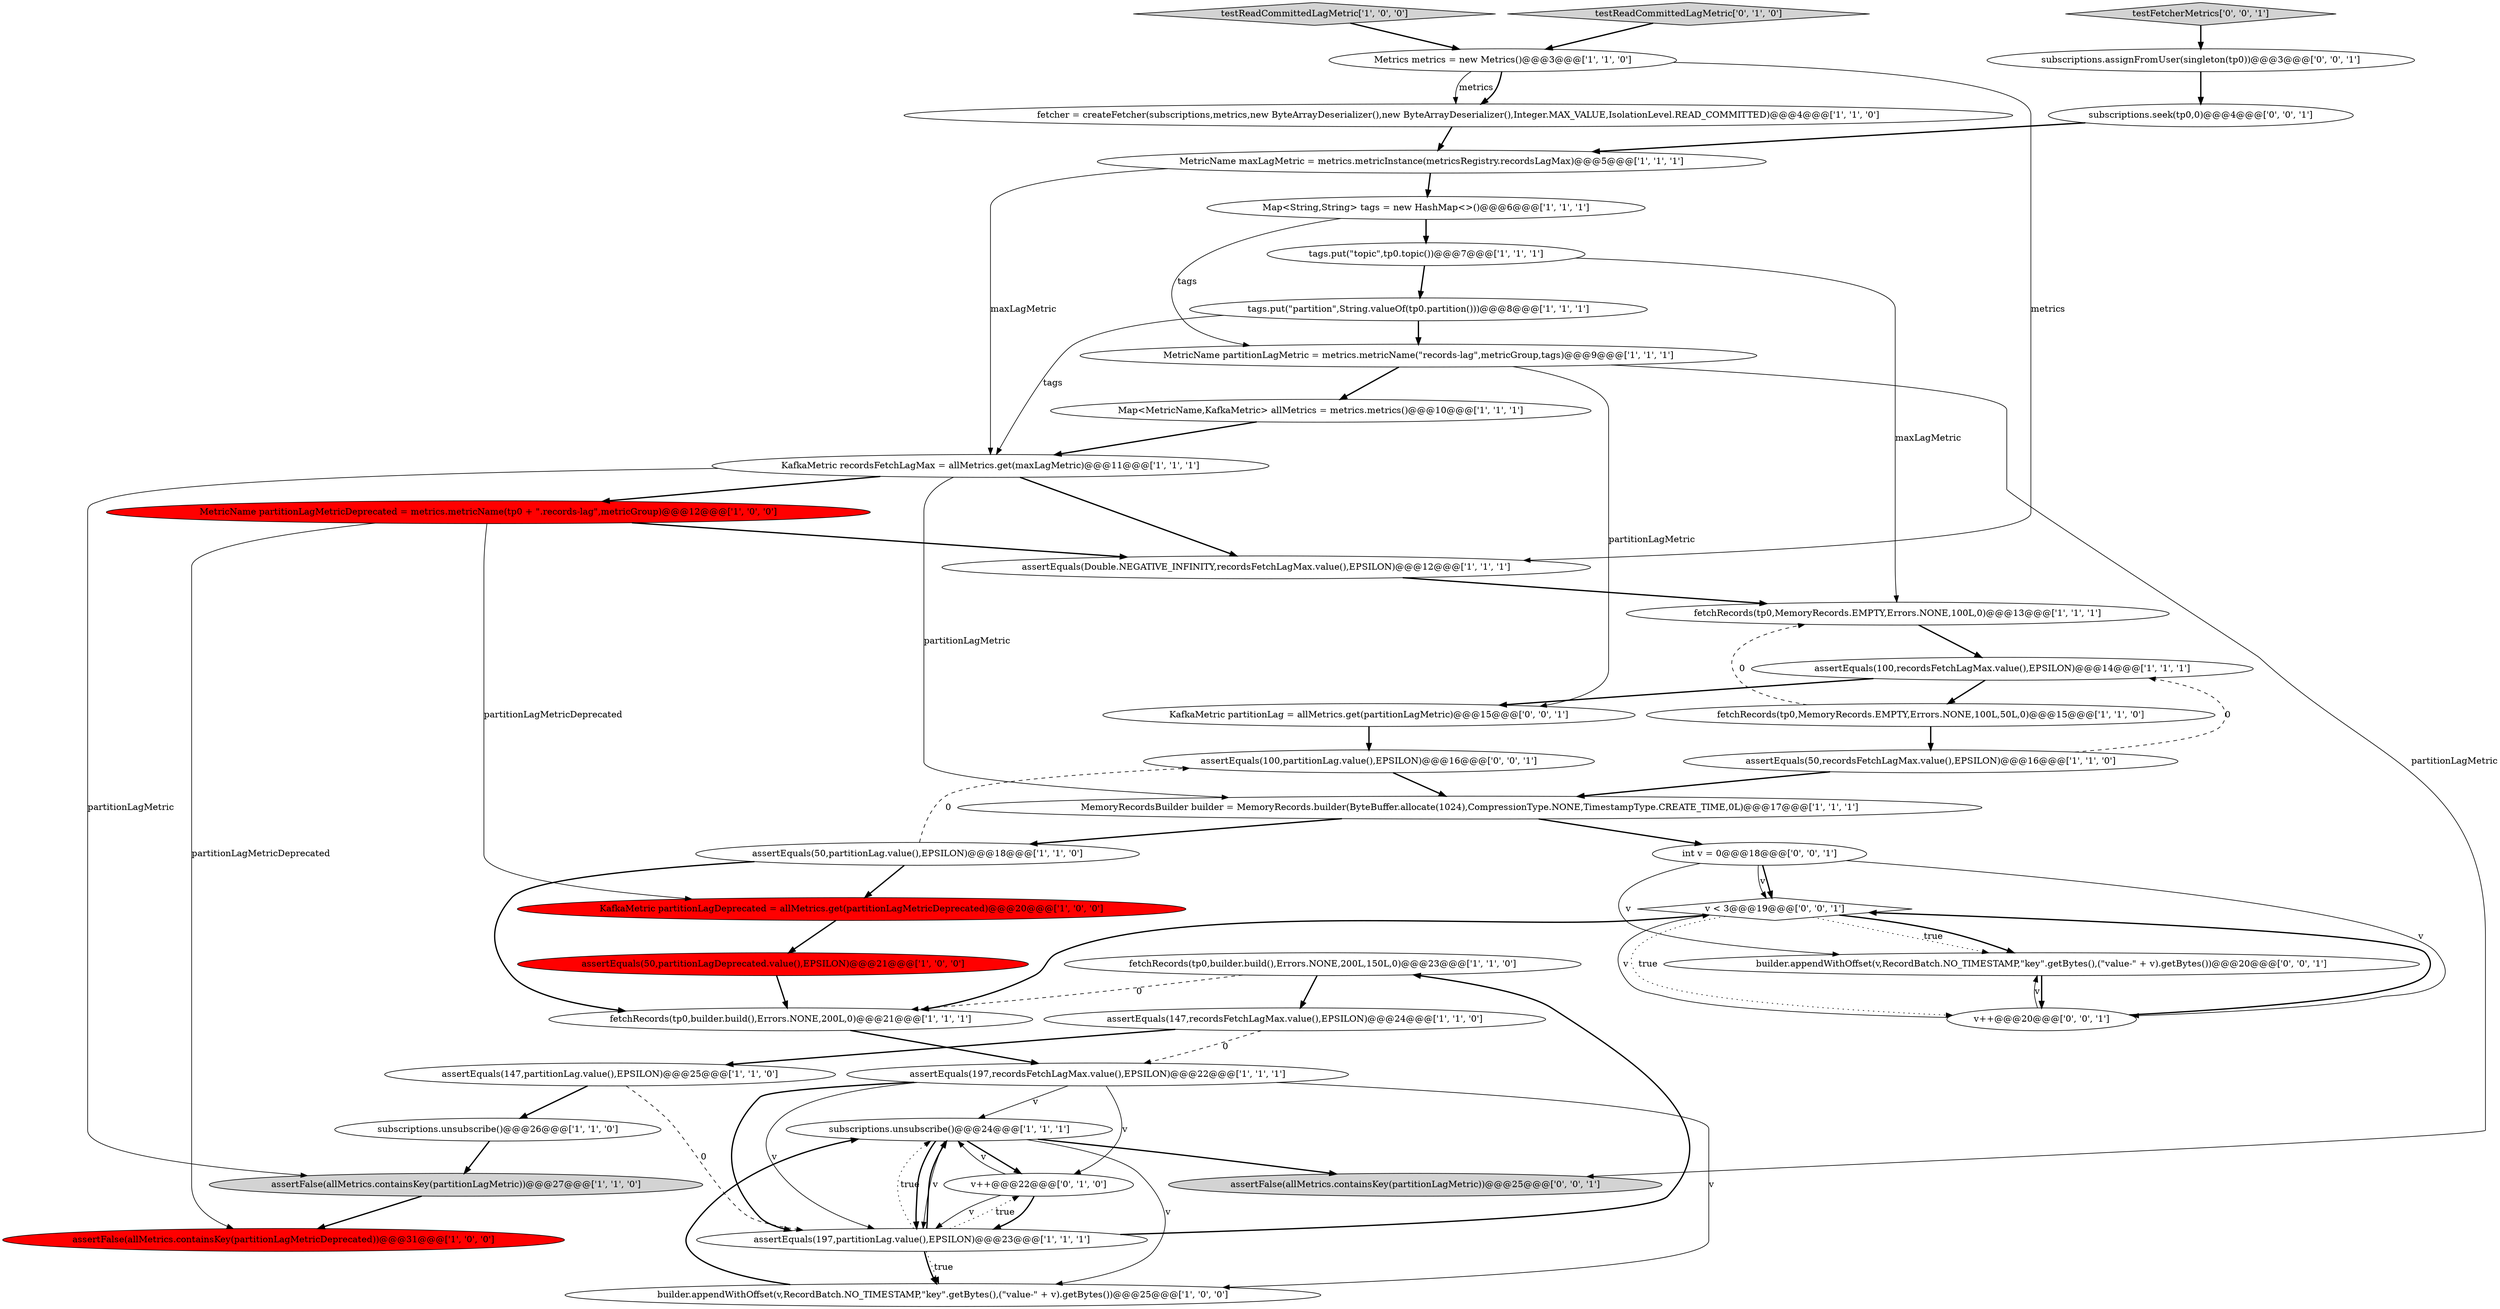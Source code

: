 digraph {
3 [style = filled, label = "fetchRecords(tp0,builder.build(),Errors.NONE,200L,150L,0)@@@23@@@['1', '1', '0']", fillcolor = white, shape = ellipse image = "AAA0AAABBB1BBB"];
38 [style = filled, label = "v < 3@@@19@@@['0', '0', '1']", fillcolor = white, shape = diamond image = "AAA0AAABBB3BBB"];
21 [style = filled, label = "fetchRecords(tp0,MemoryRecords.EMPTY,Errors.NONE,100L,0)@@@13@@@['1', '1', '1']", fillcolor = white, shape = ellipse image = "AAA0AAABBB1BBB"];
13 [style = filled, label = "subscriptions.unsubscribe()@@@26@@@['1', '1', '0']", fillcolor = white, shape = ellipse image = "AAA0AAABBB1BBB"];
41 [style = filled, label = "assertEquals(100,partitionLag.value(),EPSILON)@@@16@@@['0', '0', '1']", fillcolor = white, shape = ellipse image = "AAA0AAABBB3BBB"];
5 [style = filled, label = "assertFalse(allMetrics.containsKey(partitionLagMetric))@@@27@@@['1', '1', '0']", fillcolor = lightgray, shape = ellipse image = "AAA0AAABBB1BBB"];
32 [style = filled, label = "testReadCommittedLagMetric['0', '1', '0']", fillcolor = lightgray, shape = diamond image = "AAA0AAABBB2BBB"];
35 [style = filled, label = "subscriptions.seek(tp0,0)@@@4@@@['0', '0', '1']", fillcolor = white, shape = ellipse image = "AAA0AAABBB3BBB"];
36 [style = filled, label = "KafkaMetric partitionLag = allMetrics.get(partitionLagMetric)@@@15@@@['0', '0', '1']", fillcolor = white, shape = ellipse image = "AAA0AAABBB3BBB"];
39 [style = filled, label = "subscriptions.assignFromUser(singleton(tp0))@@@3@@@['0', '0', '1']", fillcolor = white, shape = ellipse image = "AAA0AAABBB3BBB"];
14 [style = filled, label = "testReadCommittedLagMetric['1', '0', '0']", fillcolor = lightgray, shape = diamond image = "AAA0AAABBB1BBB"];
22 [style = filled, label = "assertFalse(allMetrics.containsKey(partitionLagMetricDeprecated))@@@31@@@['1', '0', '0']", fillcolor = red, shape = ellipse image = "AAA1AAABBB1BBB"];
30 [style = filled, label = "subscriptions.unsubscribe()@@@24@@@['1', '1', '1']", fillcolor = white, shape = ellipse image = "AAA0AAABBB1BBB"];
37 [style = filled, label = "testFetcherMetrics['0', '0', '1']", fillcolor = lightgray, shape = diamond image = "AAA0AAABBB3BBB"];
10 [style = filled, label = "fetchRecords(tp0,MemoryRecords.EMPTY,Errors.NONE,100L,50L,0)@@@15@@@['1', '1', '0']", fillcolor = white, shape = ellipse image = "AAA0AAABBB1BBB"];
15 [style = filled, label = "MetricName partitionLagMetricDeprecated = metrics.metricName(tp0 + \".records-lag\",metricGroup)@@@12@@@['1', '0', '0']", fillcolor = red, shape = ellipse image = "AAA1AAABBB1BBB"];
33 [style = filled, label = "int v = 0@@@18@@@['0', '0', '1']", fillcolor = white, shape = ellipse image = "AAA0AAABBB3BBB"];
28 [style = filled, label = "fetchRecords(tp0,builder.build(),Errors.NONE,200L,0)@@@21@@@['1', '1', '1']", fillcolor = white, shape = ellipse image = "AAA0AAABBB1BBB"];
1 [style = filled, label = "fetcher = createFetcher(subscriptions,metrics,new ByteArrayDeserializer(),new ByteArrayDeserializer(),Integer.MAX_VALUE,IsolationLevel.READ_COMMITTED)@@@4@@@['1', '1', '0']", fillcolor = white, shape = ellipse image = "AAA0AAABBB1BBB"];
24 [style = filled, label = "assertEquals(50,partitionLagDeprecated.value(),EPSILON)@@@21@@@['1', '0', '0']", fillcolor = red, shape = ellipse image = "AAA1AAABBB1BBB"];
18 [style = filled, label = "builder.appendWithOffset(v,RecordBatch.NO_TIMESTAMP,\"key\".getBytes(),(\"value-\" + v).getBytes())@@@25@@@['1', '0', '0']", fillcolor = white, shape = ellipse image = "AAA0AAABBB1BBB"];
17 [style = filled, label = "assertEquals(147,partitionLag.value(),EPSILON)@@@25@@@['1', '1', '0']", fillcolor = white, shape = ellipse image = "AAA0AAABBB1BBB"];
26 [style = filled, label = "assertEquals(50,partitionLag.value(),EPSILON)@@@18@@@['1', '1', '0']", fillcolor = white, shape = ellipse image = "AAA0AAABBB1BBB"];
31 [style = filled, label = "v++@@@22@@@['0', '1', '0']", fillcolor = white, shape = ellipse image = "AAA0AAABBB2BBB"];
6 [style = filled, label = "MetricName partitionLagMetric = metrics.metricName(\"records-lag\",metricGroup,tags)@@@9@@@['1', '1', '1']", fillcolor = white, shape = ellipse image = "AAA0AAABBB1BBB"];
8 [style = filled, label = "MetricName maxLagMetric = metrics.metricInstance(metricsRegistry.recordsLagMax)@@@5@@@['1', '1', '1']", fillcolor = white, shape = ellipse image = "AAA0AAABBB1BBB"];
0 [style = filled, label = "Map<String,String> tags = new HashMap<>()@@@6@@@['1', '1', '1']", fillcolor = white, shape = ellipse image = "AAA0AAABBB1BBB"];
27 [style = filled, label = "assertEquals(100,recordsFetchLagMax.value(),EPSILON)@@@14@@@['1', '1', '1']", fillcolor = white, shape = ellipse image = "AAA0AAABBB1BBB"];
16 [style = filled, label = "assertEquals(Double.NEGATIVE_INFINITY,recordsFetchLagMax.value(),EPSILON)@@@12@@@['1', '1', '1']", fillcolor = white, shape = ellipse image = "AAA0AAABBB1BBB"];
19 [style = filled, label = "tags.put(\"topic\",tp0.topic())@@@7@@@['1', '1', '1']", fillcolor = white, shape = ellipse image = "AAA0AAABBB1BBB"];
40 [style = filled, label = "builder.appendWithOffset(v,RecordBatch.NO_TIMESTAMP,\"key\".getBytes(),(\"value-\" + v).getBytes())@@@20@@@['0', '0', '1']", fillcolor = white, shape = ellipse image = "AAA0AAABBB3BBB"];
11 [style = filled, label = "assertEquals(197,partitionLag.value(),EPSILON)@@@23@@@['1', '1', '1']", fillcolor = white, shape = ellipse image = "AAA0AAABBB1BBB"];
23 [style = filled, label = "KafkaMetric partitionLagDeprecated = allMetrics.get(partitionLagMetricDeprecated)@@@20@@@['1', '0', '0']", fillcolor = red, shape = ellipse image = "AAA1AAABBB1BBB"];
29 [style = filled, label = "assertEquals(197,recordsFetchLagMax.value(),EPSILON)@@@22@@@['1', '1', '1']", fillcolor = white, shape = ellipse image = "AAA0AAABBB1BBB"];
2 [style = filled, label = "assertEquals(50,recordsFetchLagMax.value(),EPSILON)@@@16@@@['1', '1', '0']", fillcolor = white, shape = ellipse image = "AAA0AAABBB1BBB"];
34 [style = filled, label = "v++@@@20@@@['0', '0', '1']", fillcolor = white, shape = ellipse image = "AAA0AAABBB3BBB"];
7 [style = filled, label = "Metrics metrics = new Metrics()@@@3@@@['1', '1', '0']", fillcolor = white, shape = ellipse image = "AAA0AAABBB1BBB"];
9 [style = filled, label = "Map<MetricName,KafkaMetric> allMetrics = metrics.metrics()@@@10@@@['1', '1', '1']", fillcolor = white, shape = ellipse image = "AAA0AAABBB1BBB"];
20 [style = filled, label = "KafkaMetric recordsFetchLagMax = allMetrics.get(maxLagMetric)@@@11@@@['1', '1', '1']", fillcolor = white, shape = ellipse image = "AAA0AAABBB1BBB"];
25 [style = filled, label = "assertEquals(147,recordsFetchLagMax.value(),EPSILON)@@@24@@@['1', '1', '0']", fillcolor = white, shape = ellipse image = "AAA0AAABBB1BBB"];
12 [style = filled, label = "tags.put(\"partition\",String.valueOf(tp0.partition()))@@@8@@@['1', '1', '1']", fillcolor = white, shape = ellipse image = "AAA0AAABBB1BBB"];
42 [style = filled, label = "assertFalse(allMetrics.containsKey(partitionLagMetric))@@@25@@@['0', '0', '1']", fillcolor = lightgray, shape = ellipse image = "AAA0AAABBB3BBB"];
4 [style = filled, label = "MemoryRecordsBuilder builder = MemoryRecords.builder(ByteBuffer.allocate(1024),CompressionType.NONE,TimestampType.CREATE_TIME,0L)@@@17@@@['1', '1', '1']", fillcolor = white, shape = ellipse image = "AAA0AAABBB1BBB"];
30->11 [style = solid, label="v"];
38->34 [style = dotted, label="true"];
7->1 [style = solid, label="metrics"];
18->30 [style = bold, label=""];
33->38 [style = solid, label="v"];
14->7 [style = bold, label=""];
8->0 [style = bold, label=""];
30->11 [style = bold, label=""];
20->5 [style = solid, label="partitionLagMetric"];
11->31 [style = dotted, label="true"];
20->16 [style = bold, label=""];
35->8 [style = bold, label=""];
34->40 [style = solid, label="v"];
26->28 [style = bold, label=""];
29->18 [style = solid, label="v"];
33->40 [style = solid, label="v"];
20->15 [style = bold, label=""];
29->30 [style = solid, label="v"];
38->40 [style = dotted, label="true"];
24->28 [style = bold, label=""];
7->1 [style = bold, label=""];
8->20 [style = solid, label="maxLagMetric"];
36->41 [style = bold, label=""];
19->12 [style = bold, label=""];
38->28 [style = bold, label=""];
0->19 [style = bold, label=""];
30->42 [style = bold, label=""];
7->16 [style = solid, label="metrics"];
20->4 [style = solid, label="partitionLagMetric"];
2->27 [style = dashed, label="0"];
41->4 [style = bold, label=""];
32->7 [style = bold, label=""];
40->34 [style = bold, label=""];
2->4 [style = bold, label=""];
0->6 [style = solid, label="tags"];
31->11 [style = bold, label=""];
11->18 [style = bold, label=""];
17->11 [style = dashed, label="0"];
15->22 [style = solid, label="partitionLagMetricDeprecated"];
12->20 [style = solid, label="tags"];
39->35 [style = bold, label=""];
31->11 [style = solid, label="v"];
13->5 [style = bold, label=""];
10->2 [style = bold, label=""];
34->38 [style = bold, label=""];
5->22 [style = bold, label=""];
11->30 [style = bold, label=""];
29->11 [style = bold, label=""];
6->36 [style = solid, label="partitionLagMetric"];
28->29 [style = bold, label=""];
29->11 [style = solid, label="v"];
3->28 [style = dashed, label="0"];
30->18 [style = solid, label="v"];
1->8 [style = bold, label=""];
11->30 [style = dotted, label="true"];
34->38 [style = solid, label="v"];
21->27 [style = bold, label=""];
9->20 [style = bold, label=""];
4->33 [style = bold, label=""];
25->17 [style = bold, label=""];
26->41 [style = dashed, label="0"];
15->23 [style = solid, label="partitionLagMetricDeprecated"];
19->21 [style = solid, label="maxLagMetric"];
29->31 [style = solid, label="v"];
11->3 [style = bold, label=""];
30->31 [style = bold, label=""];
27->10 [style = bold, label=""];
17->13 [style = bold, label=""];
38->40 [style = bold, label=""];
37->39 [style = bold, label=""];
27->36 [style = bold, label=""];
10->21 [style = dashed, label="0"];
3->25 [style = bold, label=""];
4->26 [style = bold, label=""];
11->18 [style = dotted, label="true"];
6->42 [style = solid, label="partitionLagMetric"];
15->16 [style = bold, label=""];
12->6 [style = bold, label=""];
23->24 [style = bold, label=""];
31->30 [style = solid, label="v"];
16->21 [style = bold, label=""];
26->23 [style = bold, label=""];
25->29 [style = dashed, label="0"];
33->38 [style = bold, label=""];
6->9 [style = bold, label=""];
33->34 [style = solid, label="v"];
}
